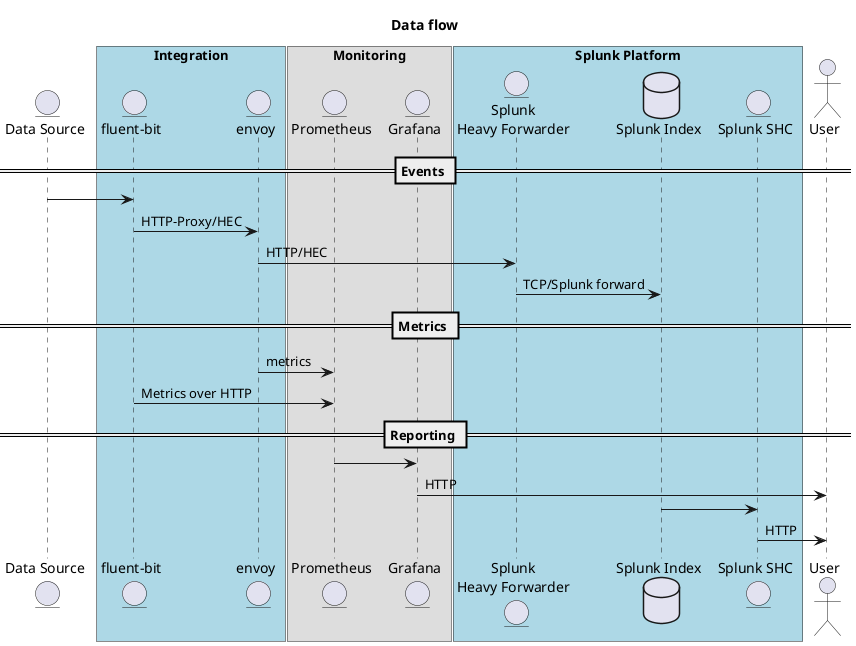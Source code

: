 @startuml

title Data flow

entity "Data Source" as DataSource

box "Integration" #lightblue
  entity "fluent-bit" as fluentbit
  entity "envoy" as envoy
end box

box "Monitoring"
  entity "Prometheus" as Prometheus
  entity "Grafana" as Grafana
end box

box "Splunk Platform" #lightblue
  entity "Splunk\nHeavy Forwarder" as HF
  database "Splunk Index" as IDX
  entity "Splunk SHC" as SHC
end box

actor "User" as User

== Events ==

DataSource -> fluentbit
fluentbit -> envoy : HTTP-Proxy/HEC
envoy -> HF : HTTP/HEC
HF -> IDX : TCP/Splunk forward

== Metrics ==

envoy -> Prometheus : metrics
fluentbit -> Prometheus : Metrics over HTTP

== Reporting ==

Prometheus -> Grafana
Grafana -> User : HTTP
IDX -> SHC
SHC -> User : HTTP


@enduml
